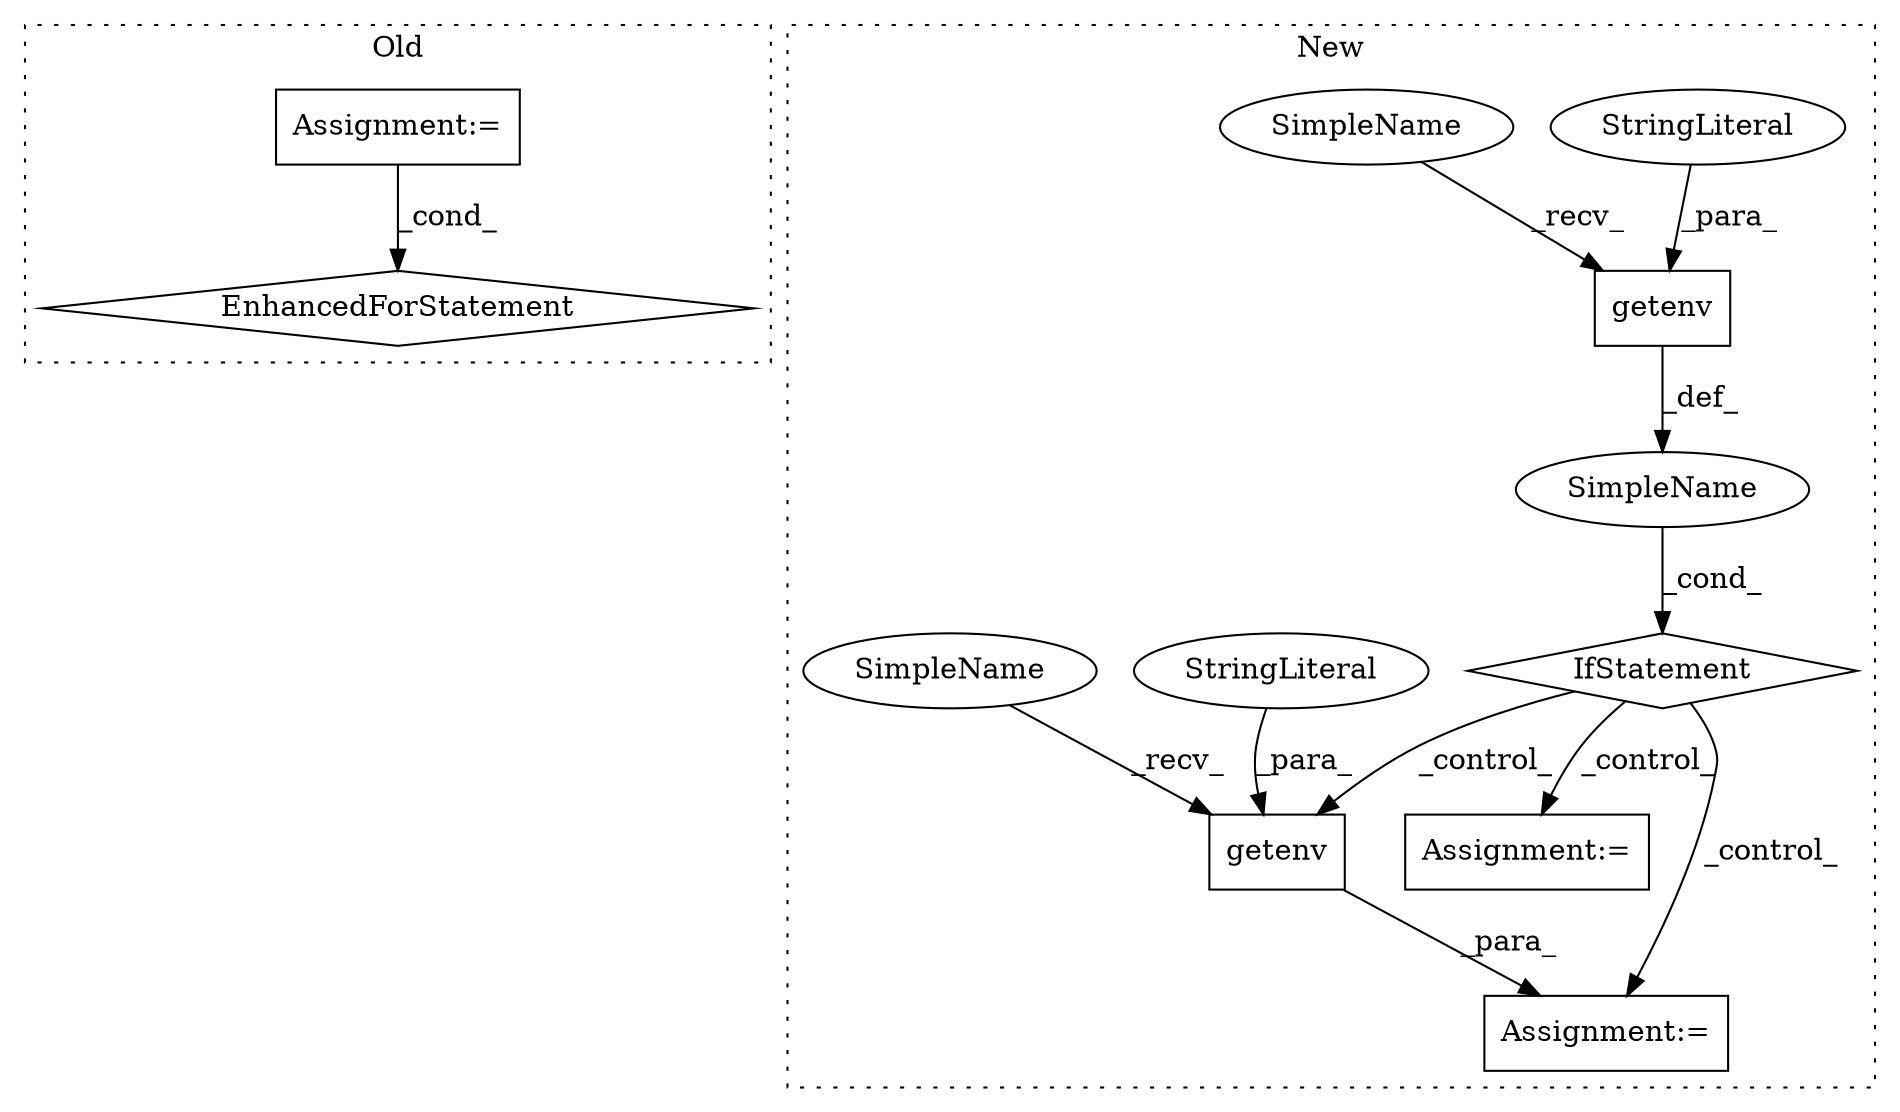 digraph G {
subgraph cluster0 {
1 [label="EnhancedForStatement" a="70" s="54366,54456" l="53,2" shape="diamond"];
10 [label="Assignment:=" a="7" s="54366,54456" l="53,2" shape="box"];
label = "Old";
style="dotted";
}
subgraph cluster1 {
2 [label="getenv" a="32" s="53783,53804" l="7,1" shape="box"];
3 [label="IfStatement" a="25" s="53665,53733" l="4,2" shape="diamond"];
4 [label="getenv" a="32" s="53702,53723" l="7,1" shape="box"];
5 [label="SimpleName" a="42" s="" l="" shape="ellipse"];
6 [label="StringLiteral" a="45" s="53790" l="14" shape="ellipse"];
7 [label="StringLiteral" a="45" s="53709" l="14" shape="ellipse"];
8 [label="Assignment:=" a="7" s="53766" l="1" shape="box"];
9 [label="Assignment:=" a="7" s="53860" l="1" shape="box"];
11 [label="SimpleName" a="42" s="53699" l="2" shape="ellipse"];
12 [label="SimpleName" a="42" s="53780" l="2" shape="ellipse"];
label = "New";
style="dotted";
}
2 -> 8 [label="_para_"];
3 -> 2 [label="_control_"];
3 -> 8 [label="_control_"];
3 -> 9 [label="_control_"];
4 -> 5 [label="_def_"];
5 -> 3 [label="_cond_"];
6 -> 2 [label="_para_"];
7 -> 4 [label="_para_"];
10 -> 1 [label="_cond_"];
11 -> 4 [label="_recv_"];
12 -> 2 [label="_recv_"];
}